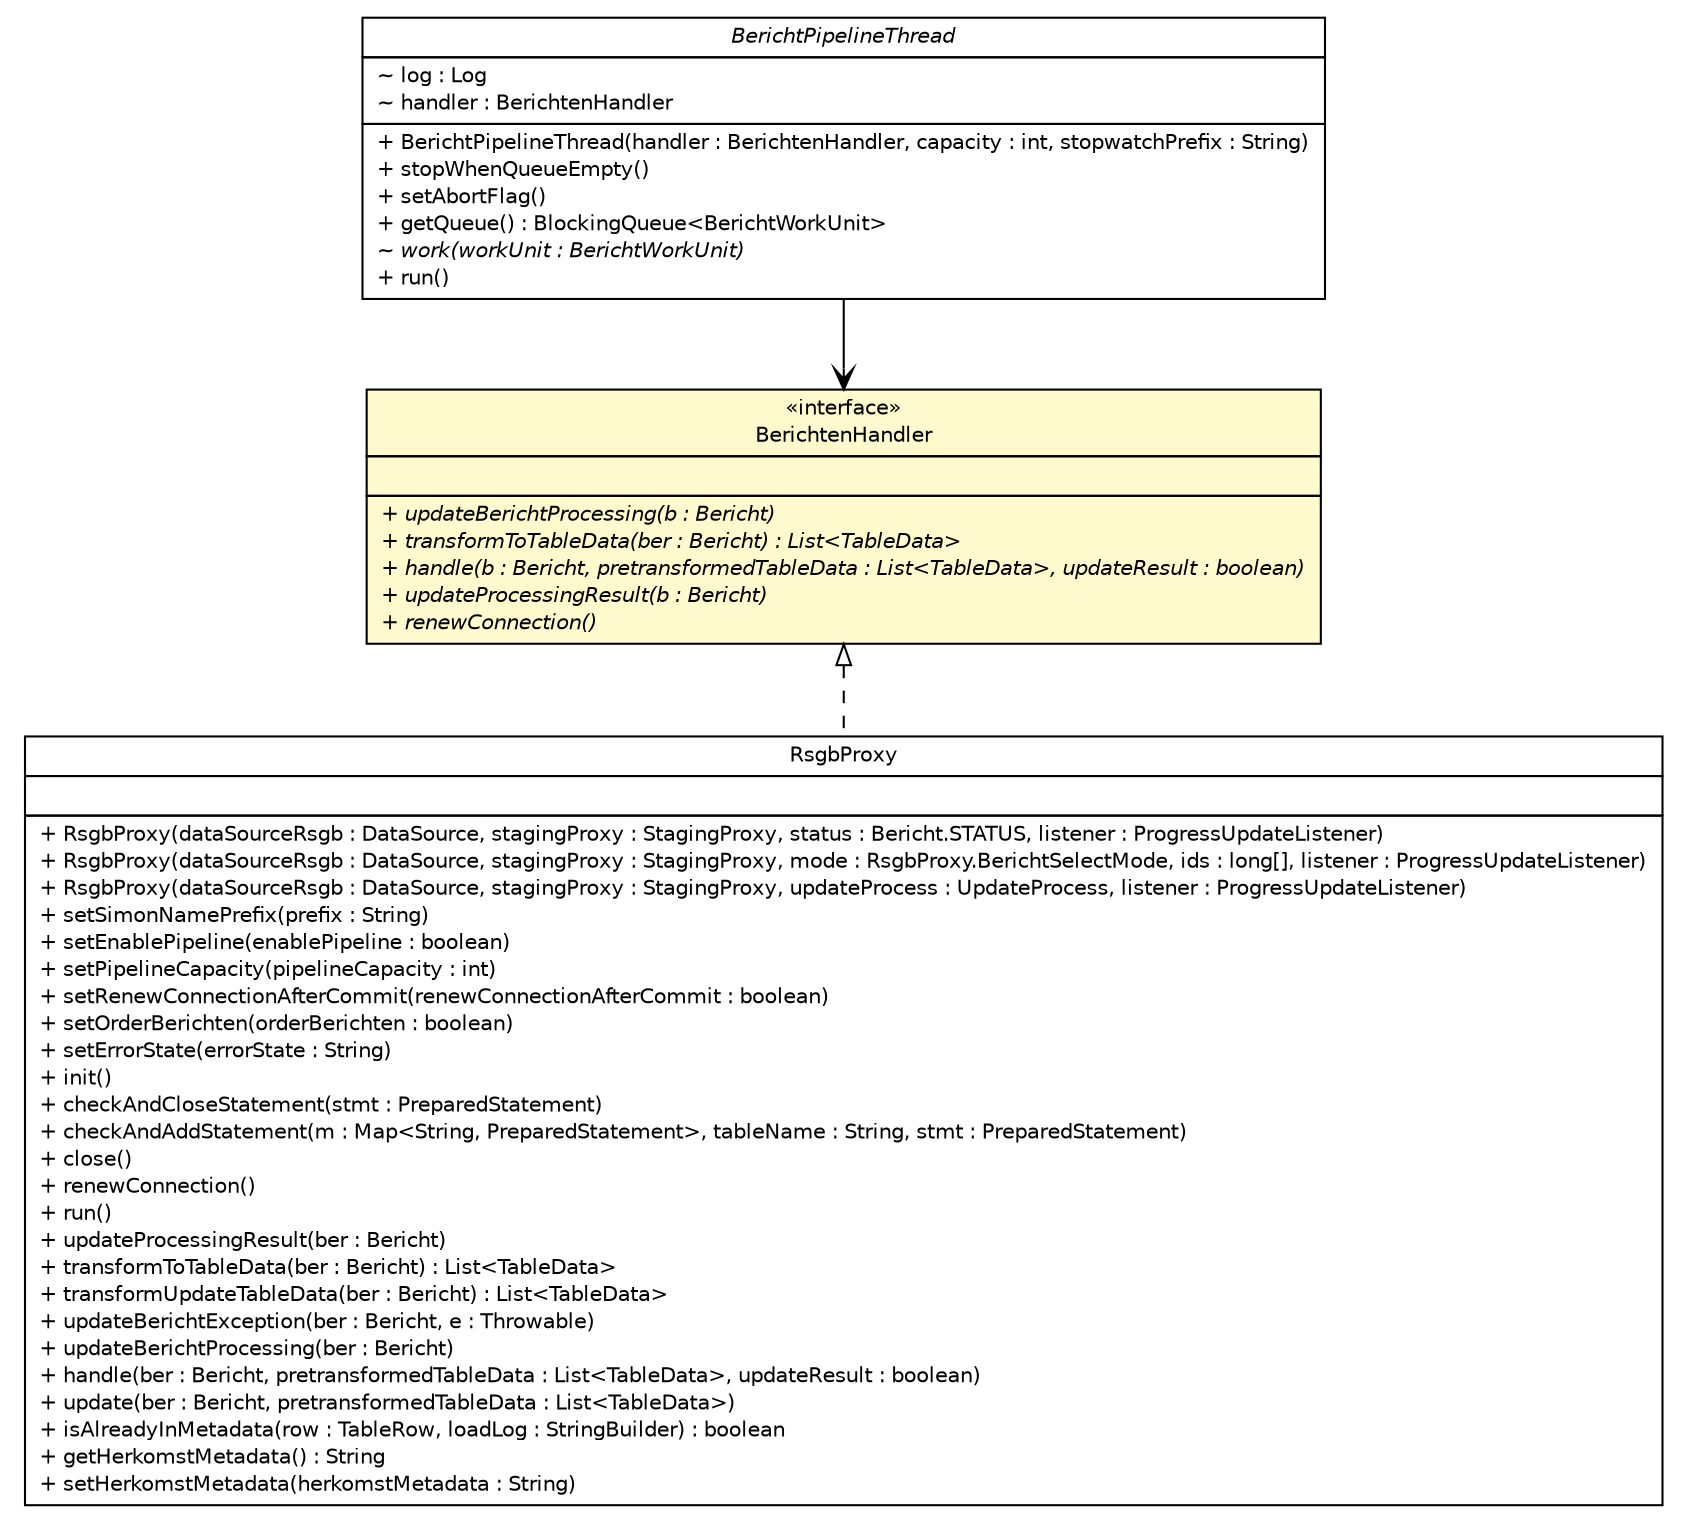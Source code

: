 #!/usr/local/bin/dot
#
# Class diagram 
# Generated by UMLGraph version R5_6-24-gf6e263 (http://www.umlgraph.org/)
#

digraph G {
	edge [fontname="Helvetica",fontsize=10,labelfontname="Helvetica",labelfontsize=10];
	node [fontname="Helvetica",fontsize=10,shape=plaintext];
	nodesep=0.25;
	ranksep=0.5;
	// nl.b3p.brmo.loader.RsgbProxy
	c887 [label=<<table title="nl.b3p.brmo.loader.RsgbProxy" border="0" cellborder="1" cellspacing="0" cellpadding="2" port="p" href="./RsgbProxy.html">
		<tr><td><table border="0" cellspacing="0" cellpadding="1">
<tr><td align="center" balign="center"> RsgbProxy </td></tr>
		</table></td></tr>
		<tr><td><table border="0" cellspacing="0" cellpadding="1">
<tr><td align="left" balign="left">  </td></tr>
		</table></td></tr>
		<tr><td><table border="0" cellspacing="0" cellpadding="1">
<tr><td align="left" balign="left"> + RsgbProxy(dataSourceRsgb : DataSource, stagingProxy : StagingProxy, status : Bericht.STATUS, listener : ProgressUpdateListener) </td></tr>
<tr><td align="left" balign="left"> + RsgbProxy(dataSourceRsgb : DataSource, stagingProxy : StagingProxy, mode : RsgbProxy.BerichtSelectMode, ids : long[], listener : ProgressUpdateListener) </td></tr>
<tr><td align="left" balign="left"> + RsgbProxy(dataSourceRsgb : DataSource, stagingProxy : StagingProxy, updateProcess : UpdateProcess, listener : ProgressUpdateListener) </td></tr>
<tr><td align="left" balign="left"> + setSimonNamePrefix(prefix : String) </td></tr>
<tr><td align="left" balign="left"> + setEnablePipeline(enablePipeline : boolean) </td></tr>
<tr><td align="left" balign="left"> + setPipelineCapacity(pipelineCapacity : int) </td></tr>
<tr><td align="left" balign="left"> + setRenewConnectionAfterCommit(renewConnectionAfterCommit : boolean) </td></tr>
<tr><td align="left" balign="left"> + setOrderBerichten(orderBerichten : boolean) </td></tr>
<tr><td align="left" balign="left"> + setErrorState(errorState : String) </td></tr>
<tr><td align="left" balign="left"> + init() </td></tr>
<tr><td align="left" balign="left"> + checkAndCloseStatement(stmt : PreparedStatement) </td></tr>
<tr><td align="left" balign="left"> + checkAndAddStatement(m : Map&lt;String, PreparedStatement&gt;, tableName : String, stmt : PreparedStatement) </td></tr>
<tr><td align="left" balign="left"> + close() </td></tr>
<tr><td align="left" balign="left"> + renewConnection() </td></tr>
<tr><td align="left" balign="left"> + run() </td></tr>
<tr><td align="left" balign="left"> + updateProcessingResult(ber : Bericht) </td></tr>
<tr><td align="left" balign="left"> + transformToTableData(ber : Bericht) : List&lt;TableData&gt; </td></tr>
<tr><td align="left" balign="left"> + transformUpdateTableData(ber : Bericht) : List&lt;TableData&gt; </td></tr>
<tr><td align="left" balign="left"> + updateBerichtException(ber : Bericht, e : Throwable) </td></tr>
<tr><td align="left" balign="left"> + updateBerichtProcessing(ber : Bericht) </td></tr>
<tr><td align="left" balign="left"> + handle(ber : Bericht, pretransformedTableData : List&lt;TableData&gt;, updateResult : boolean) </td></tr>
<tr><td align="left" balign="left"> + update(ber : Bericht, pretransformedTableData : List&lt;TableData&gt;) </td></tr>
<tr><td align="left" balign="left"> + isAlreadyInMetadata(row : TableRow, loadLog : StringBuilder) : boolean </td></tr>
<tr><td align="left" balign="left"> + getHerkomstMetadata() : String </td></tr>
<tr><td align="left" balign="left"> + setHerkomstMetadata(herkomstMetadata : String) </td></tr>
		</table></td></tr>
		</table>>, URL="./RsgbProxy.html", fontname="Helvetica", fontcolor="black", fontsize=10.0];
	// nl.b3p.brmo.loader.BerichtenHandler
	c892 [label=<<table title="nl.b3p.brmo.loader.BerichtenHandler" border="0" cellborder="1" cellspacing="0" cellpadding="2" port="p" bgcolor="lemonChiffon" href="./BerichtenHandler.html">
		<tr><td><table border="0" cellspacing="0" cellpadding="1">
<tr><td align="center" balign="center"> &#171;interface&#187; </td></tr>
<tr><td align="center" balign="center"> BerichtenHandler </td></tr>
		</table></td></tr>
		<tr><td><table border="0" cellspacing="0" cellpadding="1">
<tr><td align="left" balign="left">  </td></tr>
		</table></td></tr>
		<tr><td><table border="0" cellspacing="0" cellpadding="1">
<tr><td align="left" balign="left"><font face="Helvetica-Oblique" point-size="10.0"> + updateBerichtProcessing(b : Bericht) </font></td></tr>
<tr><td align="left" balign="left"><font face="Helvetica-Oblique" point-size="10.0"> + transformToTableData(ber : Bericht) : List&lt;TableData&gt; </font></td></tr>
<tr><td align="left" balign="left"><font face="Helvetica-Oblique" point-size="10.0"> + handle(b : Bericht, pretransformedTableData : List&lt;TableData&gt;, updateResult : boolean) </font></td></tr>
<tr><td align="left" balign="left"><font face="Helvetica-Oblique" point-size="10.0"> + updateProcessingResult(b : Bericht) </font></td></tr>
<tr><td align="left" balign="left"><font face="Helvetica-Oblique" point-size="10.0"> + renewConnection() </font></td></tr>
		</table></td></tr>
		</table>>, URL="./BerichtenHandler.html", fontname="Helvetica", fontcolor="black", fontsize=10.0];
	// nl.b3p.brmo.loader.pipeline.BerichtPipelineThread
	c928 [label=<<table title="nl.b3p.brmo.loader.pipeline.BerichtPipelineThread" border="0" cellborder="1" cellspacing="0" cellpadding="2" port="p" href="./pipeline/BerichtPipelineThread.html">
		<tr><td><table border="0" cellspacing="0" cellpadding="1">
<tr><td align="center" balign="center"><font face="Helvetica-Oblique"> BerichtPipelineThread </font></td></tr>
		</table></td></tr>
		<tr><td><table border="0" cellspacing="0" cellpadding="1">
<tr><td align="left" balign="left"> ~ log : Log </td></tr>
<tr><td align="left" balign="left"> ~ handler : BerichtenHandler </td></tr>
		</table></td></tr>
		<tr><td><table border="0" cellspacing="0" cellpadding="1">
<tr><td align="left" balign="left"> + BerichtPipelineThread(handler : BerichtenHandler, capacity : int, stopwatchPrefix : String) </td></tr>
<tr><td align="left" balign="left"> + stopWhenQueueEmpty() </td></tr>
<tr><td align="left" balign="left"> + setAbortFlag() </td></tr>
<tr><td align="left" balign="left"> + getQueue() : BlockingQueue&lt;BerichtWorkUnit&gt; </td></tr>
<tr><td align="left" balign="left"><font face="Helvetica-Oblique" point-size="10.0"> ~ work(workUnit : BerichtWorkUnit) </font></td></tr>
<tr><td align="left" balign="left"> + run() </td></tr>
		</table></td></tr>
		</table>>, URL="./pipeline/BerichtPipelineThread.html", fontname="Helvetica", fontcolor="black", fontsize=10.0];
	//nl.b3p.brmo.loader.RsgbProxy implements nl.b3p.brmo.loader.BerichtenHandler
	c892:p -> c887:p [dir=back,arrowtail=empty,style=dashed];
	// nl.b3p.brmo.loader.pipeline.BerichtPipelineThread NAVASSOC nl.b3p.brmo.loader.BerichtenHandler
	c928:p -> c892:p [taillabel="", label="", headlabel="", fontname="Helvetica", fontcolor="black", fontsize=10.0, color="black", arrowhead=open];
}

